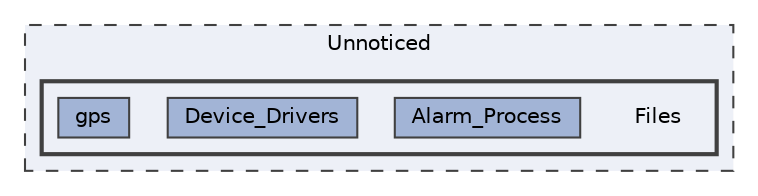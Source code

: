 digraph "Unnoticed/Files"
{
 // LATEX_PDF_SIZE
  bgcolor="transparent";
  edge [fontname=Helvetica,fontsize=10,labelfontname=Helvetica,labelfontsize=10];
  node [fontname=Helvetica,fontsize=10,shape=box,height=0.2,width=0.4];
  compound=true
  subgraph clusterdir_8a8b683b7b54d49b730e81f27352bf7d {
    graph [ bgcolor="#edf0f7", pencolor="grey25", label="Unnoticed", fontname=Helvetica,fontsize=10 style="filled,dashed", URL="dir_8a8b683b7b54d49b730e81f27352bf7d.html",tooltip=""]
  subgraph clusterdir_a4813d514baf7b5e68efa2a46516935e {
    graph [ bgcolor="#edf0f7", pencolor="grey25", label="", fontname=Helvetica,fontsize=10 style="filled,bold", URL="dir_a4813d514baf7b5e68efa2a46516935e.html",tooltip=""]
    dir_a4813d514baf7b5e68efa2a46516935e [shape=plaintext, label="Files"];
  dir_ebe2bbafd69e3f144119b2e2cca7c864 [label="Alarm_Process", fillcolor="#a2b4d6", color="grey25", style="filled", URL="dir_ebe2bbafd69e3f144119b2e2cca7c864.html",tooltip=""];
  dir_3e589bf9c4fb8c088a1ebf9eb4f73048 [label="Device_Drivers", fillcolor="#a2b4d6", color="grey25", style="filled", URL="dir_3e589bf9c4fb8c088a1ebf9eb4f73048.html",tooltip=""];
  dir_3113be0bec6fe5a2591f248e637de294 [label="gps", fillcolor="#a2b4d6", color="grey25", style="filled", URL="dir_3113be0bec6fe5a2591f248e637de294.html",tooltip=""];
  }
  }
}
